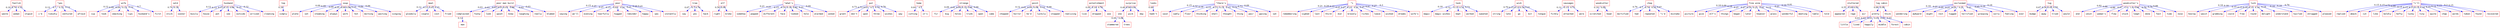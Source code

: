 strict digraph {
	foollsh	 [color=red,
		fontname=courier,
		shape=box];
	waste	 [color=red,
		fontname=courier,
		shape=box];
	foollsh -> waste	 [color=blue,
		xlabel=0.18];
	woman	 [color=red,
		fontname=courier,
		shape=box];
	foollsh -> woman	 [color=blue,
		xlabel=0.79];
	stupid	 [color=red,
		fontname=courier,
		shape=box];
	foollsh -> stupid	 [color=blue,
		xlabel=0.15];
	"\"yes"	 [color=red,
		fontname=courier,
		shape=box];
	"i'm"	 [color=red,
		fontname=courier,
		shape=box];
	"\"yes" -> "i'm"	 [color=blue,
		xlabel=0.12];
	timidly	 [color=red,
		fontname=courier,
		shape=box];
	"\"yes" -> timidly	 [color=blue,
		xlabel=0.7];
	ventured	 [color=red,
		fontname=courier,
		shape=box];
	"\"yes" -> ventured	 [color=blue,
		xlabel=0.12];
	afraid	 [color=red,
		fontname=courier,
		shape=box];
	"\"yes" -> afraid	 [color=blue,
		xlabel=0.12];
	wife	 [color=red,
		fontname=courier,
		shape=box];
	sip	 [color=red,
		fontname=courier,
		shape=box];
	wife -> sip	 [color=blue,
		xlabel=0.12];
	took	 [color=red,
		fontname=courier,
		shape=box];
	wife -> took	 [color=blue,
		xlabel=0.09];
	smacking	 [color=red,
		fontname=courier,
		shape=box];
	wife -> smacking	 [color=blue,
		xlabel=0.09];
	lips	 [color=red,
		fontname=courier,
		shape=box];
	wife -> lips	 [color=blue,
		xlabel=0.12];
	"husband's"	 [color=red,
		fontname=courier,
		shape=box];
	wife -> "husband's"	 [color=blue,
		xlabel=0.12];
	first	 [color=red,
		fontname=courier,
		shape=box];
	wife -> first	 [color=blue,
		xlabel=0.7];
	sald	 [color=red,
		fontname=courier,
		shape=box];
	stick	 [color=red,
		fontname=courier,
		shape=box];
	sald -> stick	 [color=blue,
		xlabel=0.79];
	sooner	 [color=red,
		fontname=courier,
		shape=box];
	sald -> sooner	 [color=blue,
		xlabel=0.18];
	husband	 [color=red,
		fontname=courier,
		shape=box];
	busily	 [color=red,
		fontname=courier,
		shape=box];
	husband -> busily	 [color=blue,
		xlabel=0.12];
	house	 [color=red,
		fontname=courier,
		shape=box];
	husband -> house	 [color=blue,
		xlabel=0.12];
	pot	 [color=red,
		fontname=courier,
		shape=box];
	husband -> pot	 [color=blue,
		xlabel=0.15];
	see	 [color=red,
		fontname=courier,
		shape=box];
	husband -> see	 [color=blue,
		xlabel=0.15];
	outside	 [color=red,
		fontname=courier,
		shape=box];
	husband -> outside	 [color=blue,
		xlabel=0.64];
	arrived	 [color=red,
		fontname=courier,
		shape=box];
	husband -> arrived	 [color=blue,
		xlabel=0.15];
	cleaning	 [color=red,
		fontname=courier,
		shape=box];
	husband -> cleaning	 [color=blue,
		xlabel=0.12];
	top	 [color=red,
		fontname=courier,
		shape=box];
	simply	 [color=red,
		fontname=courier,
		shape=box];
	top -> simply	 [color=blue,
		xlabel=0.39];
	soup	 [color=red,
		fontname=courier,
		shape=box];
	plate	 [color=red,
		fontname=courier,
		shape=box];
	soup -> plate	 [color=blue,
		xlabel=0.09];
	set	 [color=red,
		fontname=courier,
		shape=box];
	soup -> set	 [color=blue,
		xlabel=0.09];
	steaming	 [color=red,
		fontname=courier,
		shape=box];
	soup -> steaming	 [color=blue,
		xlabel=0.09];
	always	 [color=red,
		fontname=courier,
		shape=box];
	soup -> always	 [color=blue,
		xlabel=0.55];
	work	 [color=red,
		fontname=courier,
		shape=box];
	soup -> work	 [color=blue,
		xlabel=0.09];
	hot	 [color=red,
		fontname=courier,
		shape=box];
	soup -> hot	 [color=blue,
		xlabel=0.09];
	morning	 [color=red,
		fontname=courier,
		shape=box];
	soup -> morning	 [color=blue,
		xlabel=0.15];
	waiting	 [color=red,
		fontname=courier,
		shape=box];
	soup -> waiting	 [color=blue,
		xlabel=0.09];
	singing	 [color=red,
		fontname=courier,
		shape=box];
	soup -> singing	 [color=blue,
		xlabel=0.06];
	meal	 [color=red,
		fontname=courier,
		shape=box];
	gloomily	 [color=red,
		fontname=courier,
		shape=box];
	meal -> gloomily	 [color=blue,
		xlabel=0.12];
	couple	 [color=red,
		fontname=courier,
		shape=box];
	meal -> couple	 [color=blue,
		xlabel=0.15];
	cost	 [color=red,
		fontname=courier,
		shape=box];
	meal -> cost	 [color=blue,
		xlabel=0.67];
	fried	 [color=red,
		fontname=courier,
		shape=box];
	meal -> fried	 [color=blue,
		xlabel=0.15];
	"poor man burst"	 [color=red,
		fontname=courier,
		shape=box];
	complained	 [color=red,
		fontname=courier,
		shape=box];
	"poor man burst" -> complained	 [color=blue,
		xlabel=0.03];
	funny	 [color=red,
		fontname=courier,
		shape=box];
	"poor man burst" -> funny	 [color=blue,
		xlabel=0.03];
	look	 [color=red,
		fontname=courier,
		shape=box];
	"poor man burst" -> look	 [color=blue,
		xlabel=0.03];
	upset	 [color=red,
		fontname=courier,
		shape=box];
	"poor man burst" -> upset	 [color=blue,
		xlabel=0.03];
	knew	 [color=red,
		fontname=courier,
		shape=box];
	"poor man burst" -> knew	 [color=blue,
		xlabel=0.03];
	laughing	 [color=red,
		fontname=courier,
		shape=box];
	"poor man burst" -> laughing	 [color=blue,
		xlabel=0.88];
	really	 [color=red,
		fontname=courier,
		shape=box];
	"poor man burst" -> really	 [color=blue,
		xlabel=0.03];
	blamed	 [color=red,
		fontname=courier,
		shape=box];
	"poor man burst" -> blamed	 [color=blue,
		xlabel=0.03];
	man	 [color=red,
		fontname=courier,
		shape=box];
	complained -> man	 [color=blue,
		xlabel=0.12];
	poor	 [color=red,
		fontname=courier,
		shape=box];
	saying	 [color=red,
		fontname=courier,
		shape=box];
	poor -> saying	 [color=blue,
		xlabel=0.15];
	"we'll"	 [color=red,
		fontname=courier,
		shape=box];
	poor -> "we'll"	 [color=blue,
		xlabel=0.21];
	evening	 [color=red,
		fontname=courier,
		shape=box];
	poor -> evening	 [color=blue,
		xlabel=0.21];
	tearfully	 [color=red,
		fontname=courier,
		shape=box];
	poor -> tearfully	 [color=blue,
		xlabel=0.15];
	hugged	 [color=red,
		fontname=courier,
		shape=box];
	poor -> hugged	 [color=blue,
		xlabel=0.82];
	reminder	 [color=red,
		fontname=courier,
		shape=box];
	poor -> reminder	 [color=blue,
		xlabel=0.21];
	happy	 [color=red,
		fontname=courier,
		shape=box];
	poor -> happy	 [color=blue,
		xlabel=0.21];
	was	 [color=red,
		fontname=courier,
		shape=box];
	poor -> was	 [color=blue,
		xlabel=0.24];
	instantly	 [color=red,
		fontname=courier,
		shape=box];
	poor -> instantly	 [color=blue,
		xlabel=0.21];
	tree	 [color=red,
		fontname=courier,
		shape=box];
	say	 [color=red,
		fontname=courier,
		shape=box];
	tree -> say	 [color=blue,
		xlabel=0.67];
	yes	 [color=red,
		fontname=courier,
		shape=box];
	tree -> yes	 [color=blue,
		xlabel=0.7];
	hack	 [color=red,
		fontname=courier,
		shape=box];
	tree -> hack	 [color=blue,
		xlabel=0.76];
	elf	 [color=red,
		fontname=courier,
		shape=box];
	right	 [color=red,
		fontname=courier,
		shape=box];
	elf -> right	 [color=blue,
		xlabel=0.58];
	broke	 [color=red,
		fontname=courier,
		shape=box];
	elf -> broke	 [color=blue,
		xlabel=0.09];
	"\"what's"	 [color=red,
		fontname=courier,
		shape=box];
	somehow	 [color=red,
		fontname=courier,
		shape=box];
	"\"what's" -> somehow	 [color=blue,
		xlabel=0.21];
	popped	 [color=red,
		fontname=courier,
		shape=box];
	"\"what's" -> popped	 [color=blue,
		xlabel=0.21];
	different	 [color=red,
		fontname=courier,
		shape=box];
	"\"what's" -> different	 [color=blue,
		xlabel=0.15];
	face	 [color=red,
		fontname=courier,
		shape=box];
	"\"what's" -> face	 [color=blue,
		xlabel=0.18];
	looked	 [color=red,
		fontname=courier,
		shape=box];
	"\"what's" -> looked	 [color=blue,
		xlabel=0.18];
	hole	 [color=red,
		fontname=courier,
		shape=box];
	"\"what's" -> hole	 [color=blue,
		xlabel=0.82];
	alarmed	 [color=red,
		fontname=courier,
		shape=box];
	"\"what's" -> alarmed	 [color=blue,
		xlabel=0.21];
	asked	 [color=red,
		fontname=courier,
		shape=box];
	"\"what's" -> asked	 [color=blue,
		xlabel=0.09];
	put	 [color=red,
		fontname=courier,
		shape=box];
	grant	 [color=red,
		fontname=courier,
		shape=box];
	put -> grant	 [color=blue,
		xlabel=0.73];
	"don't"	 [color=red,
		fontname=courier,
		shape=box];
	put -> "don't"	 [color=blue,
		xlabel=0.73];
	upon	 [color=red,
		fontname=courier,
		shape=box];
	put -> upon	 [color=blue,
		xlabel=0.03];
	three	 [color=red,
		fontname=courier,
		shape=box];
	put -> three	 [color=blue,
		xlabel=0.7];
	wishes	 [color=red,
		fontname=courier,
		shape=box];
	put -> wishes	 [color=blue,
		xlabel=0.79];
	way	 [color=red,
		fontname=courier,
		shape=box];
	put -> way	 [color=blue,
		xlabel=0.76];
	home	 [color=red,
		fontname=courier,
		shape=box];
	cutting	 [color=red,
		fontname=courier,
		shape=box];
	home -> cutting	 [color=blue,
		xlabel=0.64];
	"it's"	 [color=red,
		fontname=courier,
		shape=box];
	home -> "it's"	 [color=blue,
		xlabel=0.7];
	strange	 [color=red,
		fontname=courier,
		shape=box];
	fir	 [color=red,
		fontname=courier,
		shape=box];
	strange -> fir	 [color=blue,
		xlabel=0.09];
	big	 [color=red,
		fontname=courier,
		shape=box];
	strange -> big	 [color=blue,
		xlabel=0.61];
	holes	 [color=red,
		fontname=courier,
		shape=box];
	strange -> holes	 [color=blue,
		xlabel=0.09];
	trunk	 [color=red,
		fontname=courier,
		shape=box];
	strange -> trunk	 [color=blue,
		xlabel=0.12];
	open	 [color=red,
		fontname=courier,
		shape=box];
	strange -> open	 [color=blue,
		xlabel=0.09];
	came	 [color=red,
		fontname=courier,
		shape=box];
	strange -> came	 [color=blue,
		xlabel=0.09];
	point	 [color=red,
		fontname=courier,
		shape=box];
	chopped	 [color=red,
		fontname=courier,
		shape=box];
	point -> chopped	 [color=blue,
		xlabel=0.12];
	horror	 [color=red,
		fontname=courier,
		shape=box];
	point -> horror	 [color=blue,
		xlabel=0.61];
	"he'd"	 [color=red,
		fontname=courier,
		shape=box];
	point -> "he'd"	 [color=blue,
		xlabel=0.09];
	luckily	 [color=red,
		fontname=courier,
		shape=box];
	point -> luckily	 [color=blue,
		xlabel=0.09];
	stopped	 [color=red,
		fontname=courier,
		shape=box];
	point -> stopped	 [color=blue,
		xlabel=0.12];
	realizing	 [color=red,
		fontname=courier,
		shape=box];
	point -> realizing	 [color=blue,
		xlabel=0.09];
	astonlshment	 [color=red,
		fontname=courier,
		shape=box];
	live	 [color=red,
		fontname=courier,
		shape=box];
	astonlshment -> live	 [color=blue,
		xlabel=0.09];
	dropped	 [color=red,
		fontname=courier,
		shape=box];
	astonlshment -> dropped	 [color=blue,
		xlabel=0.18];
	axe	 [color=red,
		fontname=courier,
		shape=box];
	astonlshment -> axe	 [color=blue,
		xlabel=0.79];
	surprise	 [color=red,
		fontname=courier,
		shape=box];
	one	 [color=red,
		fontname=courier,
		shape=box];
	surprise -> one	 [color=blue,
		xlabel=0.48];
	pick	 [color=red,
		fontname=courier,
		shape=box];
	surprise -> pick	 [color=blue,
		xlabel=0.06];
	day	 [color=red,
		fontname=courier,
		shape=box];
	surprise -> day	 [color=blue,
		xlabel=0.61];
	stammered	 [color=red,
		fontname=courier,
		shape=box];
	one -> stammered	 [color=blue,
		xlabel=0.09];
	trees	 [color=red,
		fontname=courier,
		shape=box];
	one -> trees	 [color=blue,
		xlabel=0.06];
	looks	 [color=red,
		fontname=courier,
		shape=box];
	"hadn't"	 [color=red,
		fontname=courier,
		shape=box];
	looks -> "hadn't"	 [color=blue,
		xlabel=0.48];
	"\"there's"	 [color=red,
		fontname=courier,
		shape=box];
	said	 [color=red,
		fontname=courier,
		shape=box];
	"\"there's" -> said	 [color=blue,
		xlabel=0.15];
	sadly	 [color=red,
		fontname=courier,
		shape=box];
	"\"there's" -> sadly	 [color=blue,
		xlabel=0.12];
	floor	 [color=red,
		fontname=courier,
		shape=box];
	"\"there's" -> floor	 [color=blue,
		xlabel=0.18];
	thinking	 [color=red,
		fontname=courier,
		shape=box];
	"\"there's" -> thinking	 [color=blue,
		xlabel=0.15];
	shall	 [color=red,
		fontname=courier,
		shape=box];
	"\"there's" -> shall	 [color=blue,
		xlabel=0.15];
	thought	 [color=red,
		fontname=courier,
		shape=box];
	"\"there's" -> thought	 [color=blue,
		xlabel=0.15];
	thing	 [color=red,
		fontname=courier,
		shape=box];
	"\"there's" -> thing	 [color=blue,
		xlabel=0.15];
	pair	 [color=red,
		fontname=courier,
		shape=box];
	"\"there's" -> pair	 [color=blue,
		xlabel=0.12];
	gazing	 [color=red,
		fontname=courier,
		shape=box];
	"\"there's" -> gazing	 [color=blue,
		xlabel=0.73];
	sat	 [color=red,
		fontname=courier,
		shape=box];
	"\"there's" -> sat	 [color=blue,
		xlabel=0.09];
	"\"i"	 [color=red,
		fontname=courier,
		shape=box];
	remembering	 [color=red,
		fontname=courier,
		shape=box];
	"\"i" -> remembering	 [color=blue,
		xlabel=0.21];
	sighed	 [color=red,
		fontname=courier,
		shape=box];
	"\"i" -> sighed	 [color=blue,
		xlabel=0.24];
	last	 [color=red,
		fontname=courier,
		shape=box];
	"\"i" -> last	 [color=blue,
		xlabel=0.15];
	third	 [color=red,
		fontname=courier,
		shape=box];
	"\"i" -> third	 [color=blue,
		xlabel=0.21];
	did	 [color=red,
		fontname=courier,
		shape=box];
	"\"i" -> did	 [color=blue,
		xlabel=0.27];
	bravely	 [color=red,
		fontname=courier,
		shape=box];
	"\"i" -> bravely	 [color=blue,
		xlabel=0.21];
	riches	 [color=red,
		fontname=courier,
		shape=box];
	"\"i" -> riches	 [color=blue,
		xlabel=0.21];
	leave	 [color=red,
		fontname=courier,
		shape=box];
	"\"i" -> leave	 [color=blue,
		xlabel=0.27];
	wished	 [color=red,
		fontname=courier,
		shape=box];
	"\"i" -> wished	 [color=blue,
		xlabel=0.97];
	dreams	 [color=red,
		fontname=courier,
		shape=box];
	"\"i" -> dreams	 [color=blue,
		xlabel=0.27];
	"wife's"	 [color=red,
		fontname=courier,
		shape=box];
	"\"i" -> "wife's"	 [color=blue,
		xlabel=0.3];
	task	 [color=red,
		fontname=courier,
		shape=box];
	magic	 [color=red,
		fontname=courier,
		shape=box];
	task -> magic	 [color=blue,
		xlabel=0.18];
	"magic wishes"	 [color=red,
		fontname=courier,
		shape=box];
	task -> "magic wishes"	 [color=blue,
		xlabel=0.12];
	kept	 [color=red,
		fontname=courier,
		shape=box];
	task -> kept	 [color=blue,
		xlabel=0.15];
	worked	 [color=red,
		fontname=courier,
		shape=box];
	task -> worked	 [color=blue,
		xlabel=0.15];
	sweated	 [color=red,
		fontname=courier,
		shape=box];
	task -> sweated	 [color=blue,
		xlabel=0.73];
	wish	 [color=red,
		fontname=courier,
		shape=box];
	string	 [color=red,
		fontname=courier,
		shape=box];
	wish -> string	 [color=blue,
		xlabel=0.79];
	late	 [color=red,
		fontname=courier,
		shape=box];
	wish -> late	 [color=blue,
		xlabel=0.15];
	go	 [color=red,
		fontname=courier,
		shape=box];
	wish -> go	 [color=blue,
		xlabel=0.12];
	bit	 [color=red,
		fontname=courier,
		shape=box];
	wish -> bit	 [color=blue,
		xlabel=0.18];
	tongue	 [color=red,
		fontname=courier,
		shape=box];
	wish -> tongue	 [color=blue,
		xlabel=0.21];
	sausages	 [color=red,
		fontname=courier,
		shape=box];
	firmly	 [color=red,
		fontname=courier,
		shape=box];
	sausages -> firmly	 [color=blue,
		xlabel=0.12];
	attached	 [color=red,
		fontname=courier,
		shape=box];
	sausages -> attached	 [color=blue,
		xlabel=0.15];
	were	 [color=red,
		fontname=courier,
		shape=box];
	sausages -> were	 [color=blue,
		xlabel=0.73];
	woodcutter	 [color=red,
		fontname=courier,
		shape=box];
	scratched	 [color=red,
		fontname=courier,
		shape=box];
	woodcutter -> scratched	 [color=blue,
		xlabel=0.18];
	head	 [color=red,
		fontname=courier,
		shape=box];
	woodcutter -> head	 [color=blue,
		xlabel=0.82];
	chop	 [color=red,
		fontname=courier,
		shape=box];
	mortified	 [color=red,
		fontname=courier,
		shape=box];
	chop -> mortified	 [color=blue,
		xlabel=0.76];
	had	 [color=red,
		fontname=courier,
		shape=box];
	chop -> had	 [color=blue,
		xlabel=0.7];
	repeated	 [color=red,
		fontname=courier,
		shape=box];
	chop -> repeated	 [color=blue,
		xlabel=0.76];
	"\"i'd"	 [color=red,
		fontname=courier,
		shape=box];
	chop -> "\"i'd"	 [color=blue,
		xlabel=0.55];
	mistake	 [color=red,
		fontname=courier,
		shape=box];
	chop -> mistake	 [color=blue,
		xlabel=0.67];
	"fine wine"	 [color=red,
		fontname=courier,
		shape=box];
	picture	 [color=red,
		fontname=courier,
		shape=box];
	"fine wine" -> picture	 [color=blue,
		xlabel=0.18];
	give	 [color=red,
		fontname=courier,
		shape=box];
	"fine wine" -> give	 [color=blue,
		xlabel=0.09];
	"elf's"	 [color=red,
		fontname=courier,
		shape=box];
	"fine wine" -> "elf's"	 [color=blue,
		xlabel=0.18];
	things	 [color=red,
		fontname=courier,
		shape=box];
	"fine wine" -> things	 [color=blue,
		xlabel=0.21];
	began	 [color=red,
		fontname=courier,
		shape=box];
	"fine wine" -> began	 [color=blue,
		xlabel=0.27];
	later	 [color=red,
		fontname=courier,
		shape=box];
	"fine wine" -> later	 [color=blue,
		xlabel=0.18];
	however	 [color=red,
		fontname=courier,
		shape=box];
	"fine wine" -> however	 [color=blue,
		xlabel=0.21];
	glass	 [color=red,
		fontname=courier,
		shape=box];
	"fine wine" -> glass	 [color=blue,
		xlabel=0.21];
	wonderful	 [color=red,
		fontname=courier,
		shape=box];
	"fine wine" -> wonderful	 [color=blue,
		xlabel=0.12];
	meeting	 [color=red,
		fontname=courier,
		shape=box];
	"fine wine" -> meeting	 [color=blue,
		xlabel=0.21];
	table	 [color=red,
		fontname=courier,
		shape=box];
	"fine wine" -> table	 [color=blue,
		xlabel=0.18];
	told	 [color=red,
		fontname=courier,
		shape=box];
	"fine wine" -> told	 [color=blue,
		xlabel=0.91];
	stuttered	 [color=red,
		fontname=courier,
		shape=box];
	appeared	 [color=red,
		fontname=courier,
		shape=box];
	stuttered -> appeared	 [color=blue,
		xlabel=0.55];
	rage	 [color=red,
		fontname=courier,
		shape=box];
	stuttered -> rage	 [color=blue,
		xlabel=0.09];
	air	 [color=red,
		fontname=courier,
		shape=box];
	stuttered -> air	 [color=blue,
		xlabel=0.03];
	"log cabin"	 [color=red,
		fontname=courier,
		shape=box];
	pretty	 [color=red,
		fontname=courier,
		shape=box];
	"log cabin" -> pretty	 [color=blue,
		xlabel=0.88];
	thick	 [color=red,
		fontname=courier,
		shape=box];
	"log cabin" -> thick	 [color=blue,
		xlabel=0.94];
	little	 [color=red,
		fontname=courier,
		shape=box];
	pretty -> little	 [color=blue,
		xlabel=0.03];
	lived	 [color=red,
		fontname=courier,
		shape=box];
	pretty -> lived	 [color=blue,
		xlabel=0.03];
	happily	 [color=red,
		fontname=courier,
		shape=box];
	pretty -> happily	 [color=blue,
		xlabel=0.03];
	middle	 [color=red,
		fontname=courier,
		shape=box];
	pretty -> middle	 [color=blue,
		xlabel=0.03];
	forest	 [color=red,
		fontname=courier,
		shape=box];
	pretty -> forest	 [color=blue,
		xlabel=0.03];
	cabin	 [color=red,
		fontname=courier,
		shape=box];
	pretty -> cabin	 [color=blue,
		xlabel=0.03];
	exclaimed	 [color=red,
		fontname=courier,
		shape=box];
	wondering	 [color=red,
		fontname=courier,
		shape=box];
	exclaimed -> wondering	 [color=blue,
		xlabel=0.18];
	awkward	 [color=red,
		fontname=courier,
		shape=box];
	exclaimed -> awkward	 [color=blue,
		xlabel=0.21];
	might	 [color=red,
		fontname=courier,
		shape=box];
	exclaimed -> might	 [color=blue,
		xlabel=0.24];
	rest	 [color=red,
		fontname=courier,
		shape=box];
	exclaimed -> rest	 [color=blue,
		xlabel=0.21];
	tugged	 [color=red,
		fontname=courier,
		shape=box];
	exclaimed -> tugged	 [color=blue,
		xlabel=0.24];
	terrified	 [color=red,
		fontname=courier,
		shape=box];
	exclaimed -> terrified	 [color=blue,
		xlabel=0.21];
	grasping	 [color=red,
		fontname=courier,
		shape=box];
	exclaimed -> grasping	 [color=blue,
		xlabel=0.21];
	sorry	 [color=red,
		fontname=courier,
		shape=box];
	exclaimed -> sorry	 [color=blue,
		xlabel=0.85];
	feeling	 [color=red,
		fontname=courier,
		shape=box];
	exclaimed -> feeling	 [color=blue,
		xlabel=0.18];
	ever	 [color=red,
		fontname=courier,
		shape=box];
	exclaimed -> ever	 [color=blue,
		xlabel=0.18];
	tug	 [color=red,
		fontname=courier,
		shape=box];
	budge	 [color=red,
		fontname=courier,
		shape=box];
	tug -> budge	 [color=blue,
		xlabel=0.67];
	away	 [color=red,
		fontname=courier,
		shape=box];
	tug -> away	 [color=blue,
		xlabel=0.36];
	tried	 [color=red,
		fontname=courier,
		shape=box];
	tug -> tried	 [color=blue,
		xlabel=0.45];
	would	 [color=red,
		fontname=courier,
		shape=box];
	tug -> would	 [color=blue,
		xlabel=0.55];
	"woodcutter's"	 [color=red,
		fontname=courier,
		shape=box];
	end	 [color=red,
		fontname=courier,
		shape=box];
	"woodcutter's" -> end	 [color=blue,
		xlabel=0.82];
	idiot	 [color=red,
		fontname=courier,
		shape=box];
	"woodcutter's" -> idiot	 [color=blue,
		xlabel=0.88];
	"woman's"	 [color=red,
		fontname=courier,
		shape=box];
	"woodcutter's" -> "woman's"	 [color=blue,
		xlabel=0.88];
	flew	 [color=red,
		fontname=courier,
		shape=box];
	"woodcutter's" -> flew	 [color=blue,
		xlabel=0.97];
	stuck	 [color=red,
		fontname=courier,
		shape=box];
	"woodcutter's" -> stuck	 [color=blue,
		xlabel=1.0];
	leapt	 [color=red,
		fontname=courier,
		shape=box];
	"woodcutter's" -> leapt	 [color=blue,
		xlabel=1.0];
	done	 [color=red,
		fontname=courier,
		shape=box];
	"woodcutter's" -> done	 [color=blue,
		xlabel=0.94];
	fast	 [color=red,
		fontname=courier,
		shape=box];
	"woodcutter's" -> fast	 [color=blue,
		xlabel=0.76];
	time	 [color=red,
		fontname=courier,
		shape=box];
	"woodcutter's" -> time	 [color=blue,
		xlabel=0.76];
	nose	 [color=red,
		fontname=courier,
		shape=box];
	"woodcutter's" -> nose	 [color=blue,
		xlabel=0.88];
	luck	 [color=red,
		fontname=courier,
		shape=box];
	hooray	 [color=red,
		fontname=courier,
		shape=box];
	luck -> hooray	 [color=blue,
		xlabel=0.18];
	waist	 [color=red,
		fontname=courier,
		shape=box];
	luck -> waist	 [color=blue,
		xlabel=0.18];
	grabbing	 [color=red,
		fontname=courier,
		shape=box];
	luck -> grabbing	 [color=blue,
		xlabel=0.15];
	could	 [color=red,
		fontname=courier,
		shape=box];
	luck -> could	 [color=blue,
		xlabel=0.15];
	free	 [color=red,
		fontname=courier,
		shape=box];
	luck -> free	 [color=blue,
		xlabel=0.18];
	round	 [color=red,
		fontname=courier,
		shape=box];
	luck -> round	 [color=blue,
		xlabel=0.15];
	delight	 [color=red,
		fontname=courier,
		shape=box];
	luck -> delight	 [color=blue,
		xlabel=0.18];
	understand	 [color=red,
		fontname=courier,
		shape=box];
	luck -> understand	 [color=blue,
		xlabel=0.18];
	twirled	 [color=red,
		fontname=courier,
		shape=box];
	luck -> twirled	 [color=blue,
		xlabel=0.18];
	shrugged	 [color=red,
		fontname=courier,
		shape=box];
	luck -> shrugged	 [color=blue,
		xlabel=0.18];
	pleased	 [color=red,
		fontname=courier,
		shape=box];
	luck -> pleased	 [color=blue,
		xlabel=0.76];
	"\"i'll"	 [color=red,
		fontname=courier,
		shape=box];
	replied	 [color=red,
		fontname=courier,
		shape=box];
	"\"i'll" -> replied	 [color=blue,
		xlabel=0.15];
	aback	 [color=red,
		fontname=courier,
		shape=box];
	"\"i'll" -> aback	 [color=blue,
		xlabel=0.15];
	cut	 [color=red,
		fontname=courier,
		shape=box];
	"\"i'll" -> cut	 [color=blue,
		xlabel=0.73];
	like	 [color=red,
		fontname=courier,
		shape=box];
	"\"i'll" -> like	 [color=blue,
		xlabel=0.09];
	boldly	 [color=red,
		fontname=courier,
		shape=box];
	"\"i'll" -> boldly	 [color=blue,
		xlabel=0.15];
	hefty	 [color=red,
		fontname=courier,
		shape=box];
	"\"i'll" -> hefty	 [color=blue,
		xlabel=0.15];
	lucky	 [color=red,
		fontname=courier,
		shape=box];
	"\"i'll" -> lucky	 [color=blue,
		xlabel=0.15];
	tiny	 [color=red,
		fontname=courier,
		shape=box];
	"\"i'll" -> tiny	 [color=blue,
		xlabel=0.15];
	quite	 [color=red,
		fontname=courier,
		shape=box];
	"\"i'll" -> quite	 [color=blue,
		xlabel=0.18];
	chap	 [color=red,
		fontname=courier,
		shape=box];
	"\"i'll" -> chap	 [color=blue,
		xlabel=0.15];
	words	 [color=red,
		fontname=courier,
		shape=box];
	"\"i'll" -> words	 [color=blue,
		xlabel=0.12];
	taken	 [color=red,
		fontname=courier,
		shape=box];
	"\"i'll" -> taken	 [color=blue,
		xlabel=0.15];
	found	 [color=red,
		fontname=courier,
		shape=box];
	"\"i'll" -> found	 [color=blue,
		xlabel=0.3];
	recovered	 [color=red,
		fontname=courier,
		shape=box];
	"\"i'll" -> recovered	 [color=blue,
		xlabel=0.15];
}
